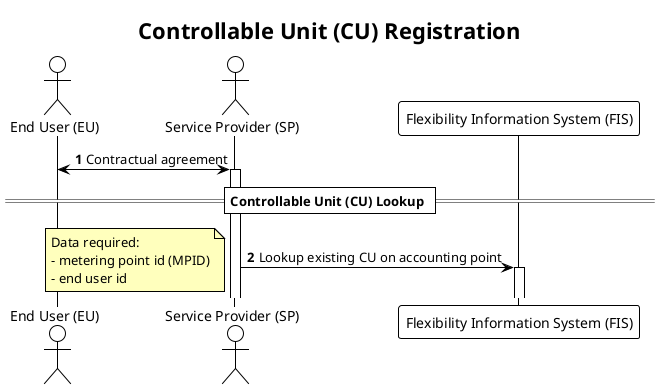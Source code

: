 @startuml controllable_unit_lookup
!theme plain

title Controllable Unit (CU) Registration

autonumber
skinparam note {
    BackgroundColor #FFFFBD
}

actor "End User (EU)" AS EU
actor "Service Provider (SP)" as SP
participant "Flexibility Information System (FIS)" as FIS

EU <-> SP: Contractual agreement
activate SP

== Controllable Unit (CU) Lookup ==

SP -> FIS: Lookup existing CU on accounting point
note left
    Data required:
    - metering point id (MPID)
    - end user id
end note

activate FIS


@enduml
